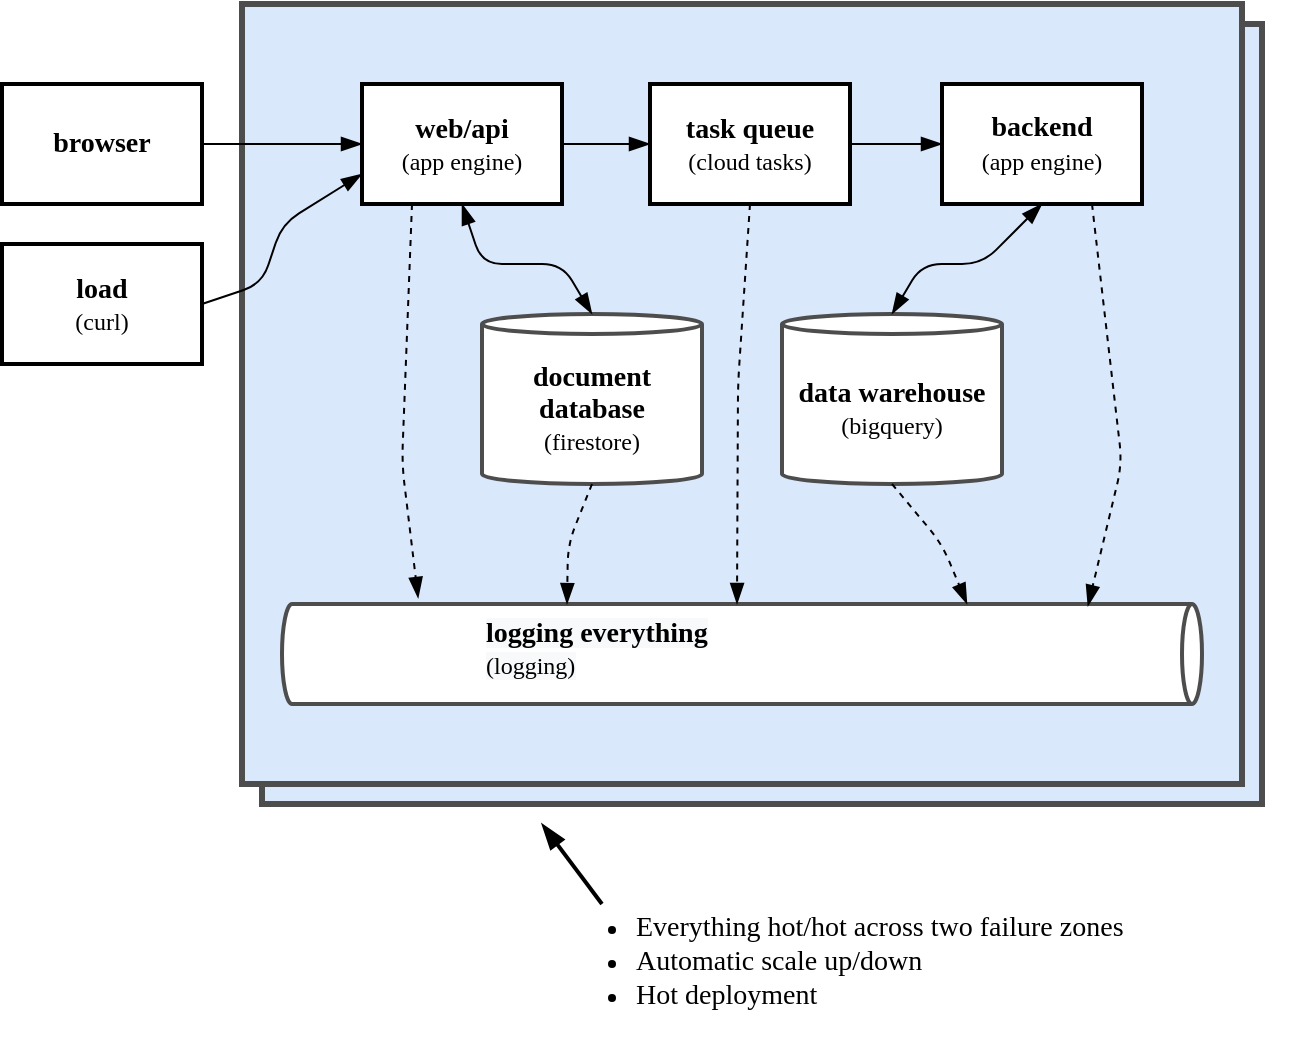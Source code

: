 <mxfile version="13.8.1" type="github"><diagram id="U3Bw58OpP8jRoQGD_Xhs" name="Page-1"><mxGraphModel dx="772" dy="1117" grid="1" gridSize="10" guides="1" tooltips="1" connect="1" arrows="1" fold="1" page="1" pageScale="1" pageWidth="800" pageHeight="600" math="0" shadow="0"><root><mxCell id="0"/><mxCell id="1" parent="0"/><mxCell id="v_VfdnLS7p3RiC9NkP1a-2" value="&lt;font face=&quot;Verdana&quot; style=&quot;font-size: 14px&quot;&gt;&lt;b&gt;browser&lt;/b&gt;&lt;/font&gt;" style="rounded=0;whiteSpace=wrap;html=1;strokeWidth=2;" vertex="1" parent="1"><mxGeometry x="50" y="100" width="100" height="60" as="geometry"/></mxCell><mxCell id="v_VfdnLS7p3RiC9NkP1a-4" value="&lt;font face=&quot;Verdana&quot;&gt;&lt;span style=&quot;font-size: 14px&quot;&gt;&lt;b&gt;load&lt;/b&gt;&lt;/span&gt;&lt;br&gt;&lt;font style=&quot;font-size: 12px&quot;&gt;(curl)&lt;/font&gt;&lt;br&gt;&lt;/font&gt;" style="rounded=0;whiteSpace=wrap;html=1;strokeWidth=2;" vertex="1" parent="1"><mxGeometry x="50" y="180" width="100" height="60" as="geometry"/></mxCell><mxCell id="v_VfdnLS7p3RiC9NkP1a-6" value="" style="rounded=0;whiteSpace=wrap;html=1;fillColor=#dae8fc;strokeWidth=3;strokeColor=#4D4D4D;" vertex="1" parent="1"><mxGeometry x="180" y="70" width="500" height="390" as="geometry"/></mxCell><mxCell id="v_VfdnLS7p3RiC9NkP1a-7" value="" style="rounded=0;whiteSpace=wrap;html=1;fillColor=#dae8fc;strokeWidth=3;strokeColor=#4D4D4D;" vertex="1" parent="1"><mxGeometry x="170" y="60" width="500" height="390" as="geometry"/></mxCell><mxCell id="v_VfdnLS7p3RiC9NkP1a-8" value="&lt;pre&gt;&lt;ul&gt;&lt;li&gt;&lt;span style=&quot;font-family: &amp;#34;verdana&amp;#34; ; font-size: 14px ; text-align: center&quot;&gt;Everything hot/hot across two failure zones&lt;/span&gt;&lt;/li&gt;&lt;ul style=&quot;font-family: &amp;#34;helvetica&amp;#34;&quot;&gt;&lt;/ul&gt;&lt;li&gt;&lt;span style=&quot;font-family: &amp;#34;verdana&amp;#34; ; font-size: 14px ; text-align: center&quot;&gt;Automatic scale up/down&lt;/span&gt;&lt;br&gt;&lt;/li&gt;&lt;li&gt;&lt;span style=&quot;font-family: &amp;#34;verdana&amp;#34; ; font-size: 14px ; text-align: center&quot;&gt;Hot deployment&lt;/span&gt;&lt;/li&gt;&lt;/ul&gt;&lt;/pre&gt;" style="text;whiteSpace=wrap;html=1;" vertex="1" parent="1"><mxGeometry x="325" y="495" width="375" height="70" as="geometry"/></mxCell><mxCell id="v_VfdnLS7p3RiC9NkP1a-9" value="&lt;font face=&quot;Verdana&quot;&gt;&lt;span style=&quot;font-size: 14px&quot;&gt;&lt;b&gt;web/api&lt;/b&gt;&lt;/span&gt;&lt;br&gt;&lt;font style=&quot;font-size: 12px&quot;&gt;(app engine)&lt;/font&gt;&lt;br&gt;&lt;/font&gt;" style="rounded=0;whiteSpace=wrap;html=1;strokeWidth=2;" vertex="1" parent="1"><mxGeometry x="230" y="100" width="100" height="60" as="geometry"/></mxCell><mxCell id="v_VfdnLS7p3RiC9NkP1a-11" value="&lt;font face=&quot;Verdana&quot;&gt;&lt;b style=&quot;font-size: 14px&quot;&gt;task queue&lt;/b&gt;&lt;br&gt;&lt;font style=&quot;font-size: 12px&quot;&gt;(cloud tasks)&lt;/font&gt;&lt;br&gt;&lt;/font&gt;" style="rounded=0;whiteSpace=wrap;html=1;strokeWidth=2;" vertex="1" parent="1"><mxGeometry x="374" y="100" width="100" height="60" as="geometry"/></mxCell><mxCell id="v_VfdnLS7p3RiC9NkP1a-12" value="&lt;font face=&quot;Verdana&quot; style=&quot;font-size: 14px&quot;&gt;&lt;b&gt;backend&lt;/b&gt;&lt;br&gt;&lt;/font&gt;&lt;span style=&quot;font-family: &amp;#34;verdana&amp;#34;&quot;&gt;(app engine)&lt;/span&gt;&lt;font face=&quot;Verdana&quot; style=&quot;font-size: 14px&quot;&gt;&lt;br&gt;&lt;/font&gt;" style="rounded=0;whiteSpace=wrap;html=1;strokeWidth=2;" vertex="1" parent="1"><mxGeometry x="520" y="100" width="100" height="60" as="geometry"/></mxCell><mxCell id="v_VfdnLS7p3RiC9NkP1a-14" value="&lt;span style=&quot;font-family: &amp;#34;verdana&amp;#34; ; font-size: 14px&quot;&gt;&lt;b&gt;document&lt;br&gt;database&lt;/b&gt;&lt;/span&gt;&lt;br style=&quot;font-family: &amp;#34;verdana&amp;#34;&quot;&gt;&lt;font style=&quot;font-family: &amp;#34;verdana&amp;#34;&quot;&gt;(firestore)&lt;/font&gt;" style="shape=cylinder3;whiteSpace=wrap;html=1;boundedLbl=1;backgroundOutline=1;size=5;strokeColor=#4D4D4D;strokeWidth=2;" vertex="1" parent="1"><mxGeometry x="290" y="215" width="110" height="85" as="geometry"/></mxCell><mxCell id="v_VfdnLS7p3RiC9NkP1a-15" value="&lt;span style=&quot;font-family: &amp;#34;verdana&amp;#34; ; font-size: 14px&quot;&gt;&lt;b&gt;data warehouse&lt;/b&gt;&lt;/span&gt;&lt;br style=&quot;font-family: &amp;#34;verdana&amp;#34;&quot;&gt;&lt;font style=&quot;font-family: &amp;#34;verdana&amp;#34;&quot;&gt;(bigquery)&lt;/font&gt;" style="shape=cylinder3;whiteSpace=wrap;html=1;boundedLbl=1;backgroundOutline=1;size=5;strokeColor=#4D4D4D;strokeWidth=2;" vertex="1" parent="1"><mxGeometry x="440" y="215" width="110" height="85" as="geometry"/></mxCell><mxCell id="v_VfdnLS7p3RiC9NkP1a-16" value="" style="shape=cylinder3;whiteSpace=wrap;html=1;boundedLbl=1;backgroundOutline=1;size=5;strokeColor=#4D4D4D;strokeWidth=2;rotation=90;" vertex="1" parent="1"><mxGeometry x="395" y="155" width="50" height="460" as="geometry"/></mxCell><mxCell id="v_VfdnLS7p3RiC9NkP1a-17" value="&lt;span style=&quot;color: rgb(0 , 0 , 0) ; font-family: &amp;#34;verdana&amp;#34; ; font-style: normal ; font-weight: 400 ; letter-spacing: normal ; text-align: center ; text-indent: 0px ; text-transform: none ; word-spacing: 0px ; background-color: rgb(248 , 249 , 250) ; font-size: 14px&quot;&gt;&lt;b&gt;logging everything&lt;/b&gt;&lt;/span&gt;&lt;br style=&quot;color: rgb(0 , 0 , 0) ; font-family: &amp;#34;verdana&amp;#34; ; font-size: 12px ; font-style: normal ; font-weight: 400 ; letter-spacing: normal ; text-align: center ; text-indent: 0px ; text-transform: none ; word-spacing: 0px ; background-color: rgb(248 , 249 , 250)&quot;&gt;&lt;font style=&quot;color: rgb(0 , 0 , 0) ; font-family: &amp;#34;verdana&amp;#34; ; font-size: 12px ; font-style: normal ; font-weight: 400 ; letter-spacing: normal ; text-align: center ; text-indent: 0px ; text-transform: none ; word-spacing: 0px ; background-color: rgb(248 , 249 , 250)&quot;&gt;(logging)&lt;/font&gt;" style="text;whiteSpace=wrap;html=1;" vertex="1" parent="1"><mxGeometry x="290" y="360" width="170" height="40" as="geometry"/></mxCell><mxCell id="v_VfdnLS7p3RiC9NkP1a-21" value="" style="endArrow=blockThin;html=1;endFill=1;endSize=8;strokeWidth=2;" edge="1" parent="1"><mxGeometry width="50" height="50" relative="1" as="geometry"><mxPoint x="350" y="510" as="sourcePoint"/><mxPoint x="320" y="470" as="targetPoint"/></mxGeometry></mxCell><mxCell id="v_VfdnLS7p3RiC9NkP1a-22" value="" style="endArrow=blockThin;html=1;strokeWidth=1;endFill=1;endSize=8;exitX=1;exitY=0.5;exitDx=0;exitDy=0;entryX=0;entryY=0.5;entryDx=0;entryDy=0;" edge="1" parent="1" source="v_VfdnLS7p3RiC9NkP1a-9" target="v_VfdnLS7p3RiC9NkP1a-11"><mxGeometry width="50" height="50" relative="1" as="geometry"><mxPoint x="270" y="170" as="sourcePoint"/><mxPoint x="260" y="250" as="targetPoint"/></mxGeometry></mxCell><mxCell id="v_VfdnLS7p3RiC9NkP1a-23" value="" style="endArrow=blockThin;html=1;strokeWidth=1;endFill=1;endSize=8;entryX=0;entryY=0.5;entryDx=0;entryDy=0;exitX=1;exitY=0.5;exitDx=0;exitDy=0;" edge="1" parent="1" source="v_VfdnLS7p3RiC9NkP1a-11" target="v_VfdnLS7p3RiC9NkP1a-12"><mxGeometry width="50" height="50" relative="1" as="geometry"><mxPoint x="340" y="140" as="sourcePoint"/><mxPoint x="384" y="140" as="targetPoint"/></mxGeometry></mxCell><mxCell id="v_VfdnLS7p3RiC9NkP1a-24" value="" style="endArrow=blockThin;html=1;strokeWidth=1;endFill=1;endSize=8;exitX=0.5;exitY=1;exitDx=0;exitDy=0;entryX=0.5;entryY=0;entryDx=0;entryDy=0;entryPerimeter=0;startSize=8;startArrow=blockThin;startFill=1;" edge="1" parent="1" source="v_VfdnLS7p3RiC9NkP1a-9" target="v_VfdnLS7p3RiC9NkP1a-14"><mxGeometry width="50" height="50" relative="1" as="geometry"><mxPoint x="350" y="150" as="sourcePoint"/><mxPoint x="394" y="150" as="targetPoint"/><Array as="points"><mxPoint x="290" y="190"/><mxPoint x="330" y="190"/></Array></mxGeometry></mxCell><mxCell id="v_VfdnLS7p3RiC9NkP1a-25" value="" style="endArrow=blockThin;html=1;strokeWidth=1;endFill=1;endSize=8;exitX=0.5;exitY=1;exitDx=0;exitDy=0;startSize=8;startArrow=blockThin;startFill=1;entryX=0.5;entryY=0;entryDx=0;entryDy=0;entryPerimeter=0;" edge="1" parent="1" source="v_VfdnLS7p3RiC9NkP1a-12" target="v_VfdnLS7p3RiC9NkP1a-15"><mxGeometry width="50" height="50" relative="1" as="geometry"><mxPoint x="430" y="160" as="sourcePoint"/><mxPoint x="495" y="215" as="targetPoint"/><Array as="points"><mxPoint x="540" y="190"/><mxPoint x="510" y="190"/></Array></mxGeometry></mxCell><mxCell id="v_VfdnLS7p3RiC9NkP1a-26" value="" style="endArrow=blockThin;html=1;strokeWidth=1;endFill=1;endSize=8;entryX=-0.06;entryY=0.852;entryDx=0;entryDy=0;exitX=0.25;exitY=1;exitDx=0;exitDy=0;entryPerimeter=0;dashed=1;" edge="1" parent="1" source="v_VfdnLS7p3RiC9NkP1a-9" target="v_VfdnLS7p3RiC9NkP1a-16"><mxGeometry width="50" height="50" relative="1" as="geometry"><mxPoint x="484" y="140" as="sourcePoint"/><mxPoint x="530" y="140" as="targetPoint"/><Array as="points"><mxPoint x="250" y="290"/></Array></mxGeometry></mxCell><mxCell id="v_VfdnLS7p3RiC9NkP1a-27" value="" style="endArrow=blockThin;html=1;strokeWidth=1;endFill=1;endSize=8;entryX=0.75;entryY=0;entryDx=0;entryDy=0;exitX=0.5;exitY=1;exitDx=0;exitDy=0;dashed=1;" edge="1" parent="1" source="v_VfdnLS7p3RiC9NkP1a-11" target="v_VfdnLS7p3RiC9NkP1a-17"><mxGeometry width="50" height="50" relative="1" as="geometry"><mxPoint x="265" y="170" as="sourcePoint"/><mxPoint x="268.08" y="367" as="targetPoint"/><Array as="points"><mxPoint x="418" y="250"/></Array></mxGeometry></mxCell><mxCell id="v_VfdnLS7p3RiC9NkP1a-28" value="" style="endArrow=blockThin;html=1;strokeWidth=1;endFill=1;endSize=8;entryX=0.02;entryY=0.124;entryDx=0;entryDy=0;exitX=0.75;exitY=1;exitDx=0;exitDy=0;entryPerimeter=0;dashed=1;" edge="1" parent="1" source="v_VfdnLS7p3RiC9NkP1a-12" target="v_VfdnLS7p3RiC9NkP1a-16"><mxGeometry width="50" height="50" relative="1" as="geometry"><mxPoint x="275" y="180" as="sourcePoint"/><mxPoint x="278.08" y="377" as="targetPoint"/><Array as="points"><mxPoint x="610" y="290"/></Array></mxGeometry></mxCell><mxCell id="v_VfdnLS7p3RiC9NkP1a-30" value="" style="endArrow=blockThin;html=1;strokeWidth=1;endFill=1;endSize=8;entryX=0.25;entryY=0;entryDx=0;entryDy=0;exitX=0.5;exitY=1;exitDx=0;exitDy=0;dashed=1;exitPerimeter=0;" edge="1" parent="1" source="v_VfdnLS7p3RiC9NkP1a-14" target="v_VfdnLS7p3RiC9NkP1a-17"><mxGeometry width="50" height="50" relative="1" as="geometry"><mxPoint x="285" y="190" as="sourcePoint"/><mxPoint x="288.08" y="387" as="targetPoint"/><Array as="points"><mxPoint x="333" y="330"/></Array></mxGeometry></mxCell><mxCell id="v_VfdnLS7p3RiC9NkP1a-31" value="" style="endArrow=blockThin;html=1;strokeWidth=1;endFill=1;endSize=8;entryX=0;entryY=0;entryDx=0;entryDy=117.5;exitX=0.5;exitY=1;exitDx=0;exitDy=0;entryPerimeter=0;dashed=1;exitPerimeter=0;" edge="1" parent="1" source="v_VfdnLS7p3RiC9NkP1a-15" target="v_VfdnLS7p3RiC9NkP1a-16"><mxGeometry width="50" height="50" relative="1" as="geometry"><mxPoint x="295" y="200" as="sourcePoint"/><mxPoint x="298.08" y="397" as="targetPoint"/><Array as="points"><mxPoint x="520" y="330"/></Array></mxGeometry></mxCell><mxCell id="v_VfdnLS7p3RiC9NkP1a-32" value="" style="endArrow=blockThin;html=1;strokeWidth=1;endFill=1;endSize=8;exitX=1;exitY=0.5;exitDx=0;exitDy=0;entryX=0;entryY=0.5;entryDx=0;entryDy=0;" edge="1" parent="1" source="v_VfdnLS7p3RiC9NkP1a-2" target="v_VfdnLS7p3RiC9NkP1a-9"><mxGeometry width="50" height="50" relative="1" as="geometry"><mxPoint x="340" y="140" as="sourcePoint"/><mxPoint x="384" y="140" as="targetPoint"/><Array as="points"><mxPoint x="190" y="130"/></Array></mxGeometry></mxCell><mxCell id="v_VfdnLS7p3RiC9NkP1a-33" value="" style="endArrow=blockThin;html=1;strokeWidth=1;endFill=1;endSize=8;exitX=1;exitY=0.5;exitDx=0;exitDy=0;entryX=0;entryY=0.75;entryDx=0;entryDy=0;" edge="1" parent="1" source="v_VfdnLS7p3RiC9NkP1a-4" target="v_VfdnLS7p3RiC9NkP1a-9"><mxGeometry width="50" height="50" relative="1" as="geometry"><mxPoint x="160" y="140" as="sourcePoint"/><mxPoint x="240" y="125" as="targetPoint"/><Array as="points"><mxPoint x="180" y="200"/><mxPoint x="190" y="170"/></Array></mxGeometry></mxCell></root></mxGraphModel></diagram></mxfile>